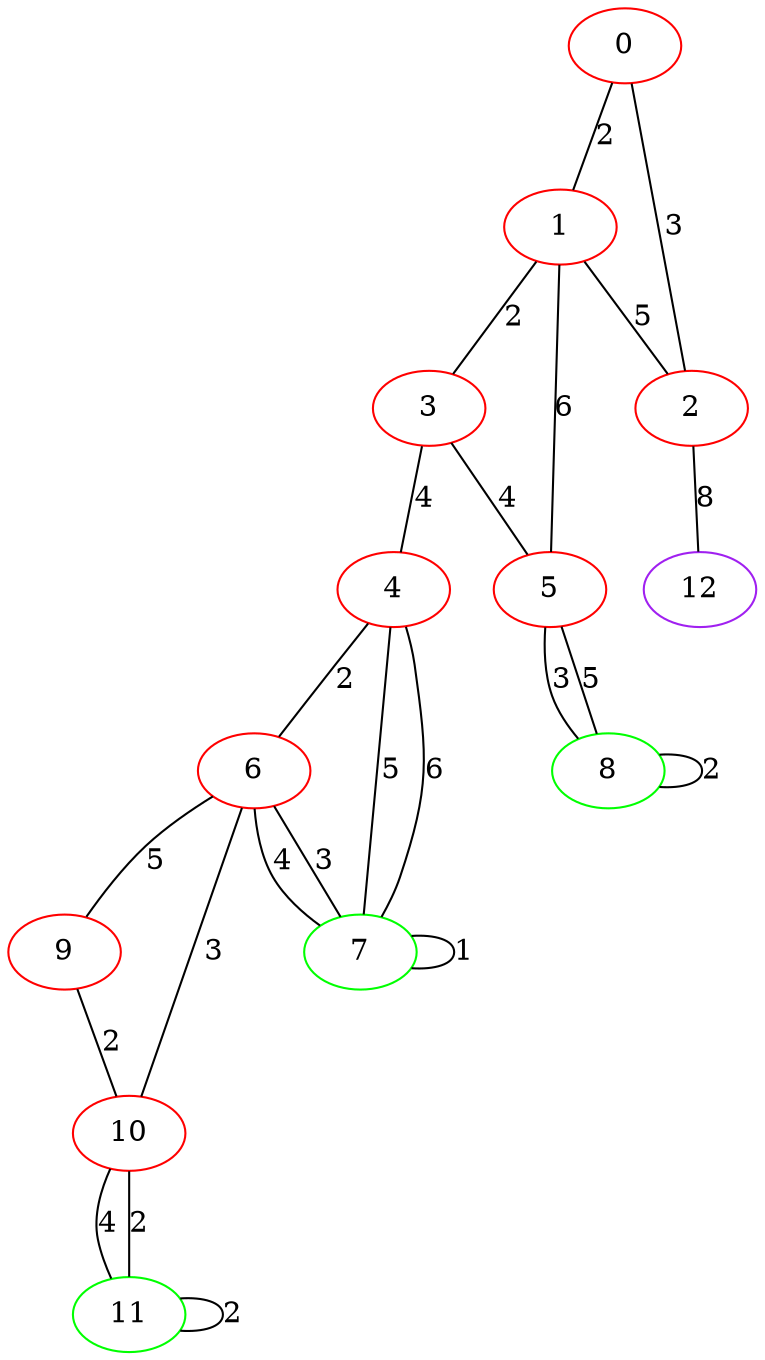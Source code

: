 graph "" {
0 [color=red, weight=1];
1 [color=red, weight=1];
2 [color=red, weight=1];
3 [color=red, weight=1];
4 [color=red, weight=1];
5 [color=red, weight=1];
6 [color=red, weight=1];
7 [color=green, weight=2];
8 [color=green, weight=2];
9 [color=red, weight=1];
10 [color=red, weight=1];
11 [color=green, weight=2];
12 [color=purple, weight=4];
0 -- 1  [key=0, label=2];
0 -- 2  [key=0, label=3];
1 -- 2  [key=0, label=5];
1 -- 3  [key=0, label=2];
1 -- 5  [key=0, label=6];
2 -- 12  [key=0, label=8];
3 -- 4  [key=0, label=4];
3 -- 5  [key=0, label=4];
4 -- 6  [key=0, label=2];
4 -- 7  [key=0, label=5];
4 -- 7  [key=1, label=6];
5 -- 8  [key=0, label=3];
5 -- 8  [key=1, label=5];
6 -- 9  [key=0, label=5];
6 -- 10  [key=0, label=3];
6 -- 7  [key=0, label=3];
6 -- 7  [key=1, label=4];
7 -- 7  [key=0, label=1];
8 -- 8  [key=0, label=2];
9 -- 10  [key=0, label=2];
10 -- 11  [key=0, label=4];
10 -- 11  [key=1, label=2];
11 -- 11  [key=0, label=2];
}
